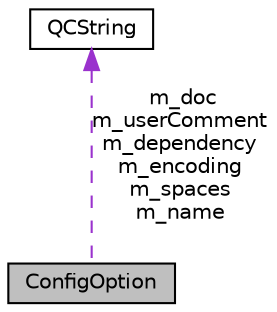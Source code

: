 digraph "ConfigOption"
{
 // INTERACTIVE_SVG=YES
 // LATEX_PDF_SIZE
  edge [fontname="Helvetica",fontsize="10",labelfontname="Helvetica",labelfontsize="10"];
  node [fontname="Helvetica",fontsize="10",shape=record];
  Node1 [label="ConfigOption",height=0.2,width=0.4,color="black", fillcolor="grey75", style="filled", fontcolor="black",tooltip="Abstract base class for any configuration option."];
  Node2 -> Node1 [dir="back",color="darkorchid3",fontsize="10",style="dashed",label=" m_doc\nm_userComment\nm_dependency\nm_encoding\nm_spaces\nm_name" ,fontname="Helvetica"];
  Node2 [label="QCString",height=0.2,width=0.4,color="black", fillcolor="white", style="filled",URL="$d9/d45/class_q_c_string.html",tooltip="This is an alternative implementation of QCString."];
}
